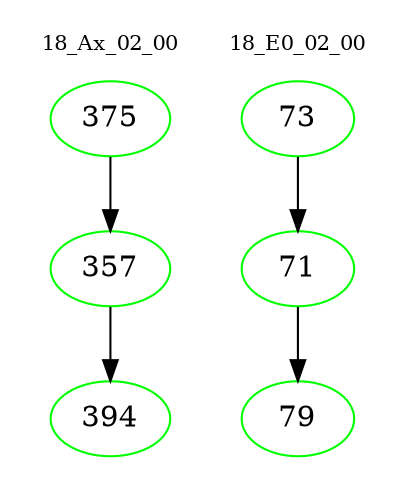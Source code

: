 digraph{
subgraph cluster_0 {
color = white
label = "18_Ax_02_00";
fontsize=10;
T0_375 [label="375", color="green"]
T0_375 -> T0_357 [color="black"]
T0_357 [label="357", color="green"]
T0_357 -> T0_394 [color="black"]
T0_394 [label="394", color="green"]
}
subgraph cluster_1 {
color = white
label = "18_E0_02_00";
fontsize=10;
T1_73 [label="73", color="green"]
T1_73 -> T1_71 [color="black"]
T1_71 [label="71", color="green"]
T1_71 -> T1_79 [color="black"]
T1_79 [label="79", color="green"]
}
}

